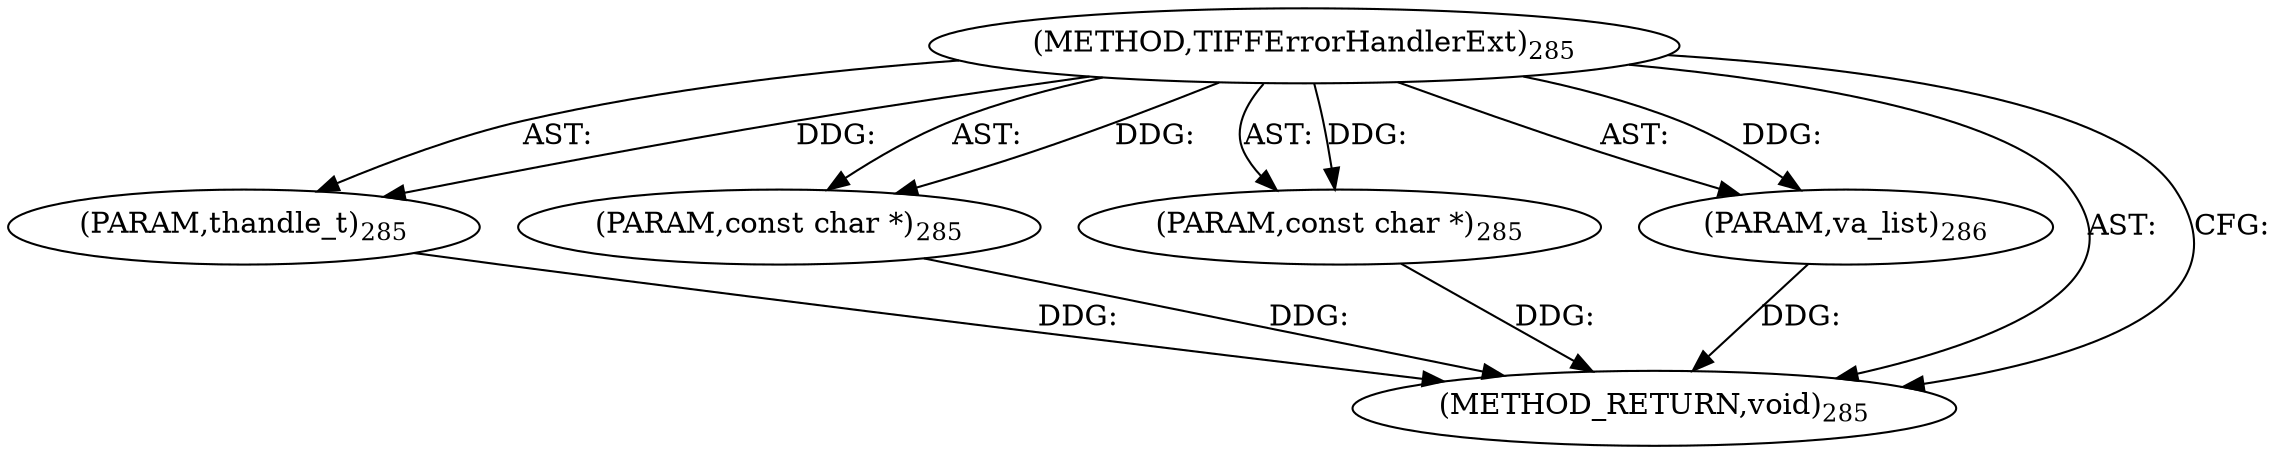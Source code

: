 digraph "TIFFErrorHandlerExt" {  
"8293" [label = <(METHOD,TIFFErrorHandlerExt)<SUB>285</SUB>> ]
"8294" [label = <(PARAM,thandle_t)<SUB>285</SUB>> ]
"8295" [label = <(PARAM,const char *)<SUB>285</SUB>> ]
"8296" [label = <(PARAM,const char *)<SUB>285</SUB>> ]
"8297" [label = <(PARAM,va_list)<SUB>286</SUB>> ]
"8298" [label = <(METHOD_RETURN,void)<SUB>285</SUB>> ]
  "8293" -> "8294"  [ label = "AST: "] 
  "8293" -> "8295"  [ label = "AST: "] 
  "8293" -> "8296"  [ label = "AST: "] 
  "8293" -> "8297"  [ label = "AST: "] 
  "8293" -> "8298"  [ label = "AST: "] 
  "8293" -> "8298"  [ label = "CFG: "] 
  "8294" -> "8298"  [ label = "DDG: "] 
  "8295" -> "8298"  [ label = "DDG: "] 
  "8296" -> "8298"  [ label = "DDG: "] 
  "8297" -> "8298"  [ label = "DDG: "] 
  "8293" -> "8294"  [ label = "DDG: "] 
  "8293" -> "8295"  [ label = "DDG: "] 
  "8293" -> "8296"  [ label = "DDG: "] 
  "8293" -> "8297"  [ label = "DDG: "] 
}
